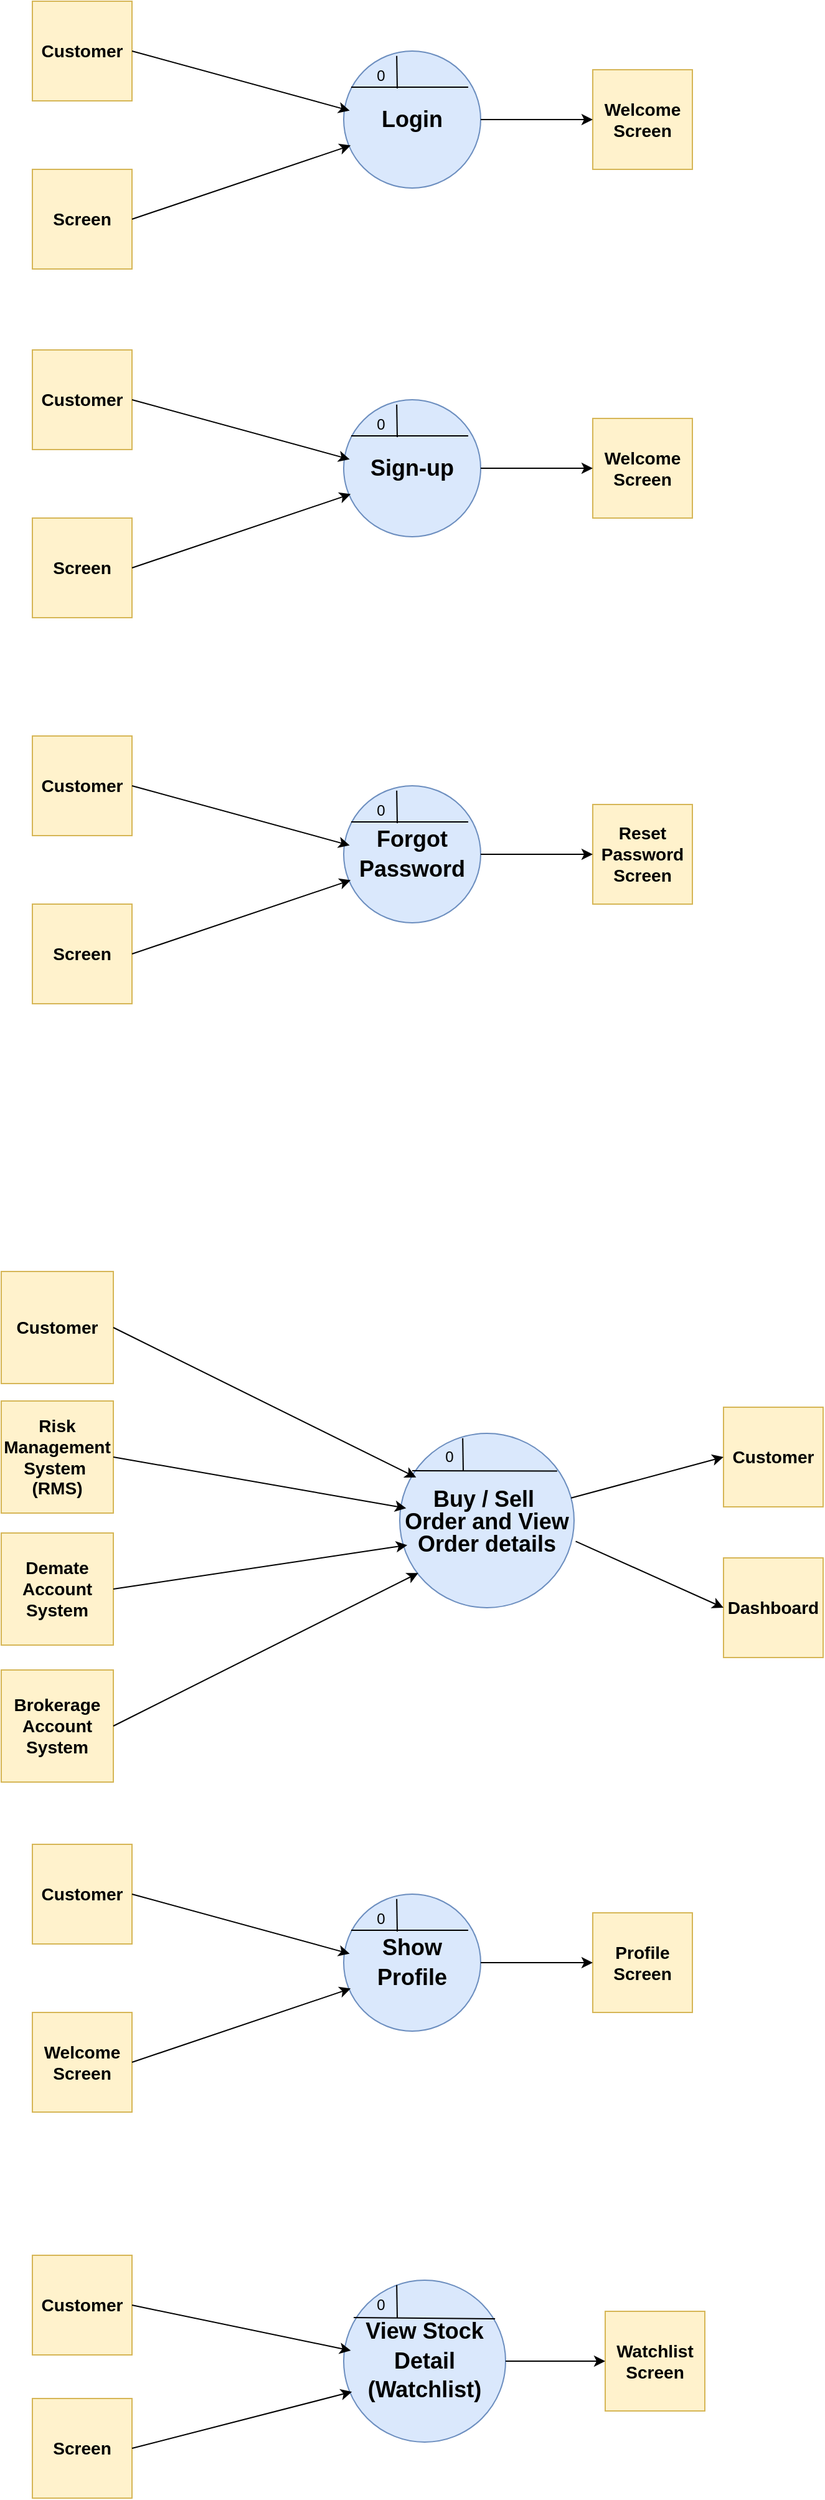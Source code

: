 <mxfile version="12.8.8" type="google"><diagram id="OP0a2m_RYzmoWE6pBzWj" name="Page-1"><mxGraphModel dx="1038" dy="548" grid="0" gridSize="10" guides="1" tooltips="1" connect="1" arrows="1" fold="1" page="1" pageScale="1" pageWidth="827" pageHeight="1169" math="0" shadow="0"><root><mxCell id="0"/><mxCell id="1" parent="0"/><mxCell id="DLcWFX6iZ8_URTthinvK-1" value="&lt;h3&gt;Customer&lt;/h3&gt;" style="whiteSpace=wrap;html=1;aspect=fixed;fillColor=#fff2cc;strokeColor=#d6b656;" vertex="1" parent="1"><mxGeometry x="120" y="200" width="80" height="80" as="geometry"/></mxCell><mxCell id="DLcWFX6iZ8_URTthinvK-3" value="&lt;h3&gt;Screen&lt;/h3&gt;" style="whiteSpace=wrap;html=1;aspect=fixed;fillColor=#fff2cc;strokeColor=#d6b656;" vertex="1" parent="1"><mxGeometry x="120" y="335" width="80" height="80" as="geometry"/></mxCell><mxCell id="DLcWFX6iZ8_URTthinvK-4" value="&lt;h2 style=&quot;line-height: 130%&quot;&gt;Login&lt;/h2&gt;" style="ellipse;whiteSpace=wrap;html=1;aspect=fixed;fillColor=#dae8fc;strokeColor=#6c8ebf;" vertex="1" parent="1"><mxGeometry x="370" y="240" width="110" height="110" as="geometry"/></mxCell><mxCell id="DLcWFX6iZ8_URTthinvK-5" value="" style="endArrow=none;html=1;" edge="1" parent="1"><mxGeometry width="50" height="50" relative="1" as="geometry"><mxPoint x="376" y="269" as="sourcePoint"/><mxPoint x="470" y="269" as="targetPoint"/></mxGeometry></mxCell><mxCell id="DLcWFX6iZ8_URTthinvK-6" value="" style="endArrow=none;html=1;entryX=0.378;entryY=0.035;entryDx=0;entryDy=0;entryPerimeter=0;" edge="1" parent="1"><mxGeometry width="50" height="50" relative="1" as="geometry"><mxPoint x="413" y="270" as="sourcePoint"/><mxPoint x="412.58" y="243.85" as="targetPoint"/></mxGeometry></mxCell><mxCell id="DLcWFX6iZ8_URTthinvK-7" value="0" style="text;html=1;strokeColor=none;fillColor=none;align=center;verticalAlign=middle;whiteSpace=wrap;rounded=0;" vertex="1" parent="1"><mxGeometry x="380" y="250" width="40" height="20" as="geometry"/></mxCell><mxCell id="DLcWFX6iZ8_URTthinvK-10" value="&lt;h3&gt;Welcome Screen&lt;/h3&gt;" style="whiteSpace=wrap;html=1;aspect=fixed;fillColor=#fff2cc;strokeColor=#d6b656;" vertex="1" parent="1"><mxGeometry x="570" y="255" width="80" height="80" as="geometry"/></mxCell><mxCell id="DLcWFX6iZ8_URTthinvK-11" value="" style="endArrow=classic;html=1;exitX=1;exitY=0.5;exitDx=0;exitDy=0;entryX=0.044;entryY=0.435;entryDx=0;entryDy=0;entryPerimeter=0;" edge="1" parent="1" source="DLcWFX6iZ8_URTthinvK-1" target="DLcWFX6iZ8_URTthinvK-4"><mxGeometry width="50" height="50" relative="1" as="geometry"><mxPoint x="390" y="270" as="sourcePoint"/><mxPoint x="440" y="220" as="targetPoint"/></mxGeometry></mxCell><mxCell id="DLcWFX6iZ8_URTthinvK-12" value="" style="endArrow=classic;html=1;exitX=1;exitY=0.5;exitDx=0;exitDy=0;entryX=0.051;entryY=0.689;entryDx=0;entryDy=0;entryPerimeter=0;" edge="1" parent="1" source="DLcWFX6iZ8_URTthinvK-3" target="DLcWFX6iZ8_URTthinvK-4"><mxGeometry width="50" height="50" relative="1" as="geometry"><mxPoint x="190" y="220" as="sourcePoint"/><mxPoint x="384.84" y="297.85" as="targetPoint"/></mxGeometry></mxCell><mxCell id="DLcWFX6iZ8_URTthinvK-13" value="" style="endArrow=classic;html=1;entryX=0;entryY=0.5;entryDx=0;entryDy=0;" edge="1" parent="1" source="DLcWFX6iZ8_URTthinvK-4" target="DLcWFX6iZ8_URTthinvK-10"><mxGeometry width="50" height="50" relative="1" as="geometry"><mxPoint x="420" y="310" as="sourcePoint"/><mxPoint x="470" y="260" as="targetPoint"/></mxGeometry></mxCell><mxCell id="DLcWFX6iZ8_URTthinvK-14" value="&lt;h3&gt;Customer&lt;/h3&gt;" style="whiteSpace=wrap;html=1;aspect=fixed;fillColor=#fff2cc;strokeColor=#d6b656;" vertex="1" parent="1"><mxGeometry x="120" y="480" width="80" height="80" as="geometry"/></mxCell><mxCell id="DLcWFX6iZ8_URTthinvK-15" value="&lt;h3&gt;Screen&lt;/h3&gt;" style="whiteSpace=wrap;html=1;aspect=fixed;fillColor=#fff2cc;strokeColor=#d6b656;" vertex="1" parent="1"><mxGeometry x="120" y="615" width="80" height="80" as="geometry"/></mxCell><mxCell id="DLcWFX6iZ8_URTthinvK-16" value="&lt;h2 style=&quot;line-height: 130%&quot;&gt;Sign-up&lt;/h2&gt;" style="ellipse;whiteSpace=wrap;html=1;aspect=fixed;fillColor=#dae8fc;strokeColor=#6c8ebf;" vertex="1" parent="1"><mxGeometry x="370" y="520" width="110" height="110" as="geometry"/></mxCell><mxCell id="DLcWFX6iZ8_URTthinvK-17" value="" style="endArrow=none;html=1;" edge="1" parent="1"><mxGeometry width="50" height="50" relative="1" as="geometry"><mxPoint x="376" y="549" as="sourcePoint"/><mxPoint x="470" y="549" as="targetPoint"/></mxGeometry></mxCell><mxCell id="DLcWFX6iZ8_URTthinvK-18" value="" style="endArrow=none;html=1;entryX=0.378;entryY=0.035;entryDx=0;entryDy=0;entryPerimeter=0;" edge="1" parent="1"><mxGeometry width="50" height="50" relative="1" as="geometry"><mxPoint x="413" y="550" as="sourcePoint"/><mxPoint x="412.58" y="523.85" as="targetPoint"/></mxGeometry></mxCell><mxCell id="DLcWFX6iZ8_URTthinvK-19" value="0" style="text;html=1;strokeColor=none;fillColor=none;align=center;verticalAlign=middle;whiteSpace=wrap;rounded=0;" vertex="1" parent="1"><mxGeometry x="380" y="530" width="40" height="20" as="geometry"/></mxCell><mxCell id="DLcWFX6iZ8_URTthinvK-20" value="&lt;h3&gt;Welcome Screen&lt;/h3&gt;" style="whiteSpace=wrap;html=1;aspect=fixed;fillColor=#fff2cc;strokeColor=#d6b656;" vertex="1" parent="1"><mxGeometry x="570" y="535" width="80" height="80" as="geometry"/></mxCell><mxCell id="DLcWFX6iZ8_URTthinvK-21" value="" style="endArrow=classic;html=1;exitX=1;exitY=0.5;exitDx=0;exitDy=0;entryX=0.044;entryY=0.435;entryDx=0;entryDy=0;entryPerimeter=0;" edge="1" parent="1" source="DLcWFX6iZ8_URTthinvK-14" target="DLcWFX6iZ8_URTthinvK-16"><mxGeometry width="50" height="50" relative="1" as="geometry"><mxPoint x="390" y="550" as="sourcePoint"/><mxPoint x="440" y="500" as="targetPoint"/></mxGeometry></mxCell><mxCell id="DLcWFX6iZ8_URTthinvK-22" value="" style="endArrow=classic;html=1;exitX=1;exitY=0.5;exitDx=0;exitDy=0;entryX=0.051;entryY=0.689;entryDx=0;entryDy=0;entryPerimeter=0;" edge="1" parent="1" source="DLcWFX6iZ8_URTthinvK-15" target="DLcWFX6iZ8_URTthinvK-16"><mxGeometry width="50" height="50" relative="1" as="geometry"><mxPoint x="190" y="500" as="sourcePoint"/><mxPoint x="384.84" y="577.85" as="targetPoint"/></mxGeometry></mxCell><mxCell id="DLcWFX6iZ8_URTthinvK-23" value="" style="endArrow=classic;html=1;entryX=0;entryY=0.5;entryDx=0;entryDy=0;" edge="1" parent="1" source="DLcWFX6iZ8_URTthinvK-16" target="DLcWFX6iZ8_URTthinvK-20"><mxGeometry width="50" height="50" relative="1" as="geometry"><mxPoint x="420" y="590" as="sourcePoint"/><mxPoint x="470" y="540" as="targetPoint"/></mxGeometry></mxCell><mxCell id="DLcWFX6iZ8_URTthinvK-24" value="&lt;h3&gt;Customer&lt;/h3&gt;" style="whiteSpace=wrap;html=1;aspect=fixed;fillColor=#fff2cc;strokeColor=#d6b656;" vertex="1" parent="1"><mxGeometry x="120" y="790" width="80" height="80" as="geometry"/></mxCell><mxCell id="DLcWFX6iZ8_URTthinvK-25" value="&lt;h3&gt;Screen&lt;/h3&gt;" style="whiteSpace=wrap;html=1;aspect=fixed;fillColor=#fff2cc;strokeColor=#d6b656;" vertex="1" parent="1"><mxGeometry x="120" y="925" width="80" height="80" as="geometry"/></mxCell><mxCell id="DLcWFX6iZ8_URTthinvK-26" value="&lt;h2 style=&quot;line-height: 130%&quot;&gt;Forgot Password&lt;/h2&gt;" style="ellipse;whiteSpace=wrap;html=1;aspect=fixed;fillColor=#dae8fc;strokeColor=#6c8ebf;" vertex="1" parent="1"><mxGeometry x="370" y="830" width="110" height="110" as="geometry"/></mxCell><mxCell id="DLcWFX6iZ8_URTthinvK-27" value="" style="endArrow=none;html=1;" edge="1" parent="1"><mxGeometry width="50" height="50" relative="1" as="geometry"><mxPoint x="376" y="859" as="sourcePoint"/><mxPoint x="470" y="859" as="targetPoint"/></mxGeometry></mxCell><mxCell id="DLcWFX6iZ8_URTthinvK-28" value="" style="endArrow=none;html=1;entryX=0.378;entryY=0.035;entryDx=0;entryDy=0;entryPerimeter=0;" edge="1" parent="1"><mxGeometry width="50" height="50" relative="1" as="geometry"><mxPoint x="413" y="860" as="sourcePoint"/><mxPoint x="412.58" y="833.85" as="targetPoint"/></mxGeometry></mxCell><mxCell id="DLcWFX6iZ8_URTthinvK-29" value="0" style="text;html=1;strokeColor=none;fillColor=none;align=center;verticalAlign=middle;whiteSpace=wrap;rounded=0;" vertex="1" parent="1"><mxGeometry x="380" y="840" width="40" height="20" as="geometry"/></mxCell><mxCell id="DLcWFX6iZ8_URTthinvK-30" value="&lt;h3&gt;Reset Password Screen&lt;/h3&gt;" style="whiteSpace=wrap;html=1;aspect=fixed;fillColor=#fff2cc;strokeColor=#d6b656;" vertex="1" parent="1"><mxGeometry x="570" y="845" width="80" height="80" as="geometry"/></mxCell><mxCell id="DLcWFX6iZ8_URTthinvK-31" value="" style="endArrow=classic;html=1;exitX=1;exitY=0.5;exitDx=0;exitDy=0;entryX=0.044;entryY=0.435;entryDx=0;entryDy=0;entryPerimeter=0;" edge="1" parent="1" source="DLcWFX6iZ8_URTthinvK-24" target="DLcWFX6iZ8_URTthinvK-26"><mxGeometry width="50" height="50" relative="1" as="geometry"><mxPoint x="390" y="860" as="sourcePoint"/><mxPoint x="440" y="810" as="targetPoint"/></mxGeometry></mxCell><mxCell id="DLcWFX6iZ8_URTthinvK-32" value="" style="endArrow=classic;html=1;exitX=1;exitY=0.5;exitDx=0;exitDy=0;entryX=0.051;entryY=0.689;entryDx=0;entryDy=0;entryPerimeter=0;" edge="1" parent="1" source="DLcWFX6iZ8_URTthinvK-25" target="DLcWFX6iZ8_URTthinvK-26"><mxGeometry width="50" height="50" relative="1" as="geometry"><mxPoint x="190" y="810" as="sourcePoint"/><mxPoint x="384.84" y="887.85" as="targetPoint"/></mxGeometry></mxCell><mxCell id="DLcWFX6iZ8_URTthinvK-33" value="" style="endArrow=classic;html=1;entryX=0;entryY=0.5;entryDx=0;entryDy=0;" edge="1" parent="1" source="DLcWFX6iZ8_URTthinvK-26" target="DLcWFX6iZ8_URTthinvK-30"><mxGeometry width="50" height="50" relative="1" as="geometry"><mxPoint x="420" y="900" as="sourcePoint"/><mxPoint x="470" y="850" as="targetPoint"/></mxGeometry></mxCell><mxCell id="DLcWFX6iZ8_URTthinvK-34" value="&lt;h3&gt;Customer&lt;/h3&gt;" style="whiteSpace=wrap;html=1;aspect=fixed;fillColor=#fff2cc;strokeColor=#d6b656;" vertex="1" parent="1"><mxGeometry x="95" y="1220" width="90" height="90" as="geometry"/></mxCell><mxCell id="DLcWFX6iZ8_URTthinvK-35" value="&lt;h3&gt;Risk Management System&amp;nbsp; (RMS)&lt;/h3&gt;" style="whiteSpace=wrap;html=1;aspect=fixed;fillColor=#fff2cc;strokeColor=#d6b656;" vertex="1" parent="1"><mxGeometry x="95" y="1324" width="90" height="90" as="geometry"/></mxCell><mxCell id="DLcWFX6iZ8_URTthinvK-36" value="&lt;h2 style=&quot;line-height: 100%&quot;&gt;Buy / Sell&amp;nbsp; Order and View Order details&lt;/h2&gt;" style="ellipse;whiteSpace=wrap;html=1;aspect=fixed;fillColor=#dae8fc;strokeColor=#6c8ebf;" vertex="1" parent="1"><mxGeometry x="415" y="1350" width="140" height="140" as="geometry"/></mxCell><mxCell id="DLcWFX6iZ8_URTthinvK-37" value="" style="endArrow=none;html=1;entryX=0.903;entryY=0.216;entryDx=0;entryDy=0;entryPerimeter=0;" edge="1" parent="1" target="DLcWFX6iZ8_URTthinvK-36"><mxGeometry width="50" height="50" relative="1" as="geometry"><mxPoint x="425" y="1380" as="sourcePoint"/><mxPoint x="515" y="1379" as="targetPoint"/></mxGeometry></mxCell><mxCell id="DLcWFX6iZ8_URTthinvK-38" value="" style="endArrow=none;html=1;entryX=0.378;entryY=0.035;entryDx=0;entryDy=0;entryPerimeter=0;" edge="1" parent="1"><mxGeometry width="50" height="50" relative="1" as="geometry"><mxPoint x="466" y="1380" as="sourcePoint"/><mxPoint x="465.58" y="1353.85" as="targetPoint"/></mxGeometry></mxCell><mxCell id="DLcWFX6iZ8_URTthinvK-39" value="0" style="text;html=1;strokeColor=none;fillColor=none;align=center;verticalAlign=middle;whiteSpace=wrap;rounded=0;" vertex="1" parent="1"><mxGeometry x="435" y="1359" width="40" height="20" as="geometry"/></mxCell><mxCell id="DLcWFX6iZ8_URTthinvK-40" value="&lt;h3&gt;Customer&lt;/h3&gt;" style="whiteSpace=wrap;html=1;aspect=fixed;fillColor=#fff2cc;strokeColor=#d6b656;" vertex="1" parent="1"><mxGeometry x="675" y="1329" width="80" height="80" as="geometry"/></mxCell><mxCell id="DLcWFX6iZ8_URTthinvK-41" value="" style="endArrow=classic;html=1;exitX=1;exitY=0.5;exitDx=0;exitDy=0;entryX=-0.17;entryY=1.32;entryDx=0;entryDy=0;entryPerimeter=0;" edge="1" parent="1" source="DLcWFX6iZ8_URTthinvK-34" target="DLcWFX6iZ8_URTthinvK-39"><mxGeometry width="50" height="50" relative="1" as="geometry"><mxPoint x="435" y="1380" as="sourcePoint"/><mxPoint x="365" y="1380" as="targetPoint"/></mxGeometry></mxCell><mxCell id="DLcWFX6iZ8_URTthinvK-42" value="" style="endArrow=classic;html=1;exitX=1;exitY=0.5;exitDx=0;exitDy=0;entryX=0.037;entryY=0.429;entryDx=0;entryDy=0;entryPerimeter=0;" edge="1" parent="1" source="DLcWFX6iZ8_URTthinvK-35" target="DLcWFX6iZ8_URTthinvK-36"><mxGeometry width="50" height="50" relative="1" as="geometry"><mxPoint x="235" y="1330" as="sourcePoint"/><mxPoint x="429.84" y="1407.85" as="targetPoint"/></mxGeometry></mxCell><mxCell id="DLcWFX6iZ8_URTthinvK-43" value="" style="endArrow=classic;html=1;entryX=0;entryY=0.5;entryDx=0;entryDy=0;" edge="1" parent="1" source="DLcWFX6iZ8_URTthinvK-36" target="DLcWFX6iZ8_URTthinvK-40"><mxGeometry width="50" height="50" relative="1" as="geometry"><mxPoint x="465" y="1420" as="sourcePoint"/><mxPoint x="515" y="1370" as="targetPoint"/></mxGeometry></mxCell><mxCell id="DLcWFX6iZ8_URTthinvK-44" value="&lt;h3&gt;Customer&lt;/h3&gt;" style="whiteSpace=wrap;html=1;aspect=fixed;fillColor=#fff2cc;strokeColor=#d6b656;" vertex="1" parent="1"><mxGeometry x="120" y="2010" width="80" height="80" as="geometry"/></mxCell><mxCell id="DLcWFX6iZ8_URTthinvK-45" value="&lt;h3&gt;Screen&lt;/h3&gt;" style="whiteSpace=wrap;html=1;aspect=fixed;fillColor=#fff2cc;strokeColor=#d6b656;" vertex="1" parent="1"><mxGeometry x="120" y="2125" width="80" height="80" as="geometry"/></mxCell><mxCell id="DLcWFX6iZ8_URTthinvK-46" value="&lt;h2 style=&quot;line-height: 130%&quot;&gt;View Stock Detail (Watchlist)&lt;/h2&gt;" style="ellipse;whiteSpace=wrap;html=1;aspect=fixed;fillColor=#dae8fc;strokeColor=#6c8ebf;" vertex="1" parent="1"><mxGeometry x="370" y="2030" width="130" height="130" as="geometry"/></mxCell><mxCell id="DLcWFX6iZ8_URTthinvK-47" value="" style="endArrow=none;html=1;entryX=0.935;entryY=0.223;entryDx=0;entryDy=0;entryPerimeter=0;" edge="1" parent="1"><mxGeometry width="50" height="50" relative="1" as="geometry"><mxPoint x="378" y="2060" as="sourcePoint"/><mxPoint x="491.55" y="2060.99" as="targetPoint"/></mxGeometry></mxCell><mxCell id="DLcWFX6iZ8_URTthinvK-48" value="" style="endArrow=none;html=1;entryX=0.378;entryY=0.035;entryDx=0;entryDy=0;entryPerimeter=0;" edge="1" parent="1"><mxGeometry width="50" height="50" relative="1" as="geometry"><mxPoint x="413" y="2060" as="sourcePoint"/><mxPoint x="412.58" y="2033.85" as="targetPoint"/></mxGeometry></mxCell><mxCell id="DLcWFX6iZ8_URTthinvK-49" value="0" style="text;html=1;strokeColor=none;fillColor=none;align=center;verticalAlign=middle;whiteSpace=wrap;rounded=0;" vertex="1" parent="1"><mxGeometry x="380" y="2040" width="40" height="20" as="geometry"/></mxCell><mxCell id="DLcWFX6iZ8_URTthinvK-50" value="&lt;h3&gt;Watchlist Screen&lt;/h3&gt;" style="whiteSpace=wrap;html=1;aspect=fixed;fillColor=#fff2cc;strokeColor=#d6b656;" vertex="1" parent="1"><mxGeometry x="580" y="2055" width="80" height="80" as="geometry"/></mxCell><mxCell id="DLcWFX6iZ8_URTthinvK-51" value="" style="endArrow=classic;html=1;exitX=1;exitY=0.5;exitDx=0;exitDy=0;entryX=0.044;entryY=0.435;entryDx=0;entryDy=0;entryPerimeter=0;" edge="1" parent="1" source="DLcWFX6iZ8_URTthinvK-44" target="DLcWFX6iZ8_URTthinvK-46"><mxGeometry width="50" height="50" relative="1" as="geometry"><mxPoint x="390" y="2060" as="sourcePoint"/><mxPoint x="440" y="2010" as="targetPoint"/></mxGeometry></mxCell><mxCell id="DLcWFX6iZ8_URTthinvK-52" value="" style="endArrow=classic;html=1;exitX=1;exitY=0.5;exitDx=0;exitDy=0;entryX=0.051;entryY=0.689;entryDx=0;entryDy=0;entryPerimeter=0;" edge="1" parent="1" source="DLcWFX6iZ8_URTthinvK-45" target="DLcWFX6iZ8_URTthinvK-46"><mxGeometry width="50" height="50" relative="1" as="geometry"><mxPoint x="190" y="2010" as="sourcePoint"/><mxPoint x="384.84" y="2087.85" as="targetPoint"/></mxGeometry></mxCell><mxCell id="DLcWFX6iZ8_URTthinvK-53" value="" style="endArrow=classic;html=1;entryX=0;entryY=0.5;entryDx=0;entryDy=0;" edge="1" parent="1" source="DLcWFX6iZ8_URTthinvK-46" target="DLcWFX6iZ8_URTthinvK-50"><mxGeometry width="50" height="50" relative="1" as="geometry"><mxPoint x="420" y="2100" as="sourcePoint"/><mxPoint x="470" y="2050" as="targetPoint"/></mxGeometry></mxCell><mxCell id="DLcWFX6iZ8_URTthinvK-74" value="&lt;h3&gt;Customer&lt;/h3&gt;" style="whiteSpace=wrap;html=1;aspect=fixed;fillColor=#fff2cc;strokeColor=#d6b656;" vertex="1" parent="1"><mxGeometry x="120" y="1680" width="80" height="80" as="geometry"/></mxCell><mxCell id="DLcWFX6iZ8_URTthinvK-75" value="&lt;h3&gt;Welcome Screen&lt;/h3&gt;" style="whiteSpace=wrap;html=1;aspect=fixed;fillColor=#fff2cc;strokeColor=#d6b656;" vertex="1" parent="1"><mxGeometry x="120" y="1815" width="80" height="80" as="geometry"/></mxCell><mxCell id="DLcWFX6iZ8_URTthinvK-76" value="&lt;h2 style=&quot;line-height: 130%&quot;&gt;Show Profile&lt;/h2&gt;" style="ellipse;whiteSpace=wrap;html=1;aspect=fixed;fillColor=#dae8fc;strokeColor=#6c8ebf;" vertex="1" parent="1"><mxGeometry x="370" y="1720" width="110" height="110" as="geometry"/></mxCell><mxCell id="DLcWFX6iZ8_URTthinvK-77" value="" style="endArrow=none;html=1;" edge="1" parent="1"><mxGeometry width="50" height="50" relative="1" as="geometry"><mxPoint x="376" y="1749" as="sourcePoint"/><mxPoint x="470" y="1749" as="targetPoint"/></mxGeometry></mxCell><mxCell id="DLcWFX6iZ8_URTthinvK-78" value="" style="endArrow=none;html=1;entryX=0.378;entryY=0.035;entryDx=0;entryDy=0;entryPerimeter=0;" edge="1" parent="1"><mxGeometry width="50" height="50" relative="1" as="geometry"><mxPoint x="413" y="1750" as="sourcePoint"/><mxPoint x="412.58" y="1723.85" as="targetPoint"/></mxGeometry></mxCell><mxCell id="DLcWFX6iZ8_URTthinvK-79" value="0" style="text;html=1;strokeColor=none;fillColor=none;align=center;verticalAlign=middle;whiteSpace=wrap;rounded=0;" vertex="1" parent="1"><mxGeometry x="380" y="1730" width="40" height="20" as="geometry"/></mxCell><mxCell id="DLcWFX6iZ8_URTthinvK-80" value="&lt;h3&gt;Profile Screen&lt;/h3&gt;" style="whiteSpace=wrap;html=1;aspect=fixed;fillColor=#fff2cc;strokeColor=#d6b656;" vertex="1" parent="1"><mxGeometry x="570" y="1735" width="80" height="80" as="geometry"/></mxCell><mxCell id="DLcWFX6iZ8_URTthinvK-81" value="" style="endArrow=classic;html=1;exitX=1;exitY=0.5;exitDx=0;exitDy=0;entryX=0.044;entryY=0.435;entryDx=0;entryDy=0;entryPerimeter=0;" edge="1" parent="1" source="DLcWFX6iZ8_URTthinvK-74" target="DLcWFX6iZ8_URTthinvK-76"><mxGeometry width="50" height="50" relative="1" as="geometry"><mxPoint x="390" y="1750" as="sourcePoint"/><mxPoint x="440" y="1700" as="targetPoint"/></mxGeometry></mxCell><mxCell id="DLcWFX6iZ8_URTthinvK-82" value="" style="endArrow=classic;html=1;exitX=1;exitY=0.5;exitDx=0;exitDy=0;entryX=0.051;entryY=0.689;entryDx=0;entryDy=0;entryPerimeter=0;" edge="1" parent="1" source="DLcWFX6iZ8_URTthinvK-75" target="DLcWFX6iZ8_URTthinvK-76"><mxGeometry width="50" height="50" relative="1" as="geometry"><mxPoint x="190" y="1700" as="sourcePoint"/><mxPoint x="384.84" y="1777.85" as="targetPoint"/></mxGeometry></mxCell><mxCell id="DLcWFX6iZ8_URTthinvK-83" value="" style="endArrow=classic;html=1;entryX=0;entryY=0.5;entryDx=0;entryDy=0;" edge="1" parent="1" source="DLcWFX6iZ8_URTthinvK-76" target="DLcWFX6iZ8_URTthinvK-80"><mxGeometry width="50" height="50" relative="1" as="geometry"><mxPoint x="420" y="1790" as="sourcePoint"/><mxPoint x="470" y="1740" as="targetPoint"/></mxGeometry></mxCell><mxCell id="DLcWFX6iZ8_URTthinvK-85" value="&lt;h3&gt;Demate Account System&lt;/h3&gt;" style="whiteSpace=wrap;html=1;aspect=fixed;fillColor=#fff2cc;strokeColor=#d6b656;" vertex="1" parent="1"><mxGeometry x="95" y="1430" width="90" height="90" as="geometry"/></mxCell><mxCell id="DLcWFX6iZ8_URTthinvK-86" value="&lt;h3&gt;Brokerage Account System&lt;/h3&gt;" style="whiteSpace=wrap;html=1;aspect=fixed;fillColor=#fff2cc;strokeColor=#d6b656;" vertex="1" parent="1"><mxGeometry x="95" y="1540" width="90" height="90" as="geometry"/></mxCell><mxCell id="DLcWFX6iZ8_URTthinvK-89" value="" style="endArrow=classic;html=1;exitX=1;exitY=0.5;exitDx=0;exitDy=0;entryX=0.043;entryY=0.641;entryDx=0;entryDy=0;entryPerimeter=0;" edge="1" parent="1" source="DLcWFX6iZ8_URTthinvK-85" target="DLcWFX6iZ8_URTthinvK-36"><mxGeometry width="50" height="50" relative="1" as="geometry"><mxPoint x="455" y="1550" as="sourcePoint"/><mxPoint x="505" y="1500" as="targetPoint"/></mxGeometry></mxCell><mxCell id="DLcWFX6iZ8_URTthinvK-91" value="" style="endArrow=classic;html=1;exitX=1;exitY=0.5;exitDx=0;exitDy=0;entryX=0.106;entryY=0.801;entryDx=0;entryDy=0;entryPerimeter=0;" edge="1" parent="1" source="DLcWFX6iZ8_URTthinvK-86" target="DLcWFX6iZ8_URTthinvK-36"><mxGeometry width="50" height="50" relative="1" as="geometry"><mxPoint x="465" y="1560" as="sourcePoint"/><mxPoint x="425" y="1490" as="targetPoint"/></mxGeometry></mxCell><mxCell id="DLcWFX6iZ8_URTthinvK-92" value="&lt;h3&gt;Dashboard&lt;/h3&gt;" style="whiteSpace=wrap;html=1;aspect=fixed;fillColor=#fff2cc;strokeColor=#d6b656;" vertex="1" parent="1"><mxGeometry x="675" y="1450" width="80" height="80" as="geometry"/></mxCell><mxCell id="DLcWFX6iZ8_URTthinvK-93" value="" style="endArrow=classic;html=1;entryX=0;entryY=0.5;entryDx=0;entryDy=0;exitX=1.009;exitY=0.619;exitDx=0;exitDy=0;exitPerimeter=0;" edge="1" parent="1" source="DLcWFX6iZ8_URTthinvK-36" target="DLcWFX6iZ8_URTthinvK-92"><mxGeometry width="50" height="50" relative="1" as="geometry"><mxPoint x="556.81" y="1397.143" as="sourcePoint"/><mxPoint x="685" y="1329" as="targetPoint"/></mxGeometry></mxCell></root></mxGraphModel></diagram></mxfile>